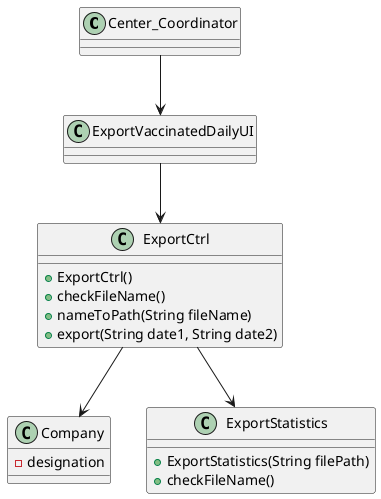 @startuml
'https://plantuml.com/sequence-diagram


class Center_Coordinator{
}
class Company{
-designation
}

class ExportVaccinatedDailyUI{
}

class ExportCtrl{
+ExportCtrl()
+checkFileName()
+nameToPath(String fileName)
+export(String date1, String date2)
}

class ExportStatistics{
+ExportStatistics(String filePath)
+checkFileName()
}

ExportVaccinatedDailyUI --> ExportCtrl
ExportCtrl --> Company
ExportCtrl --> ExportStatistics
Center_Coordinator --> ExportVaccinatedDailyUI

@enduml